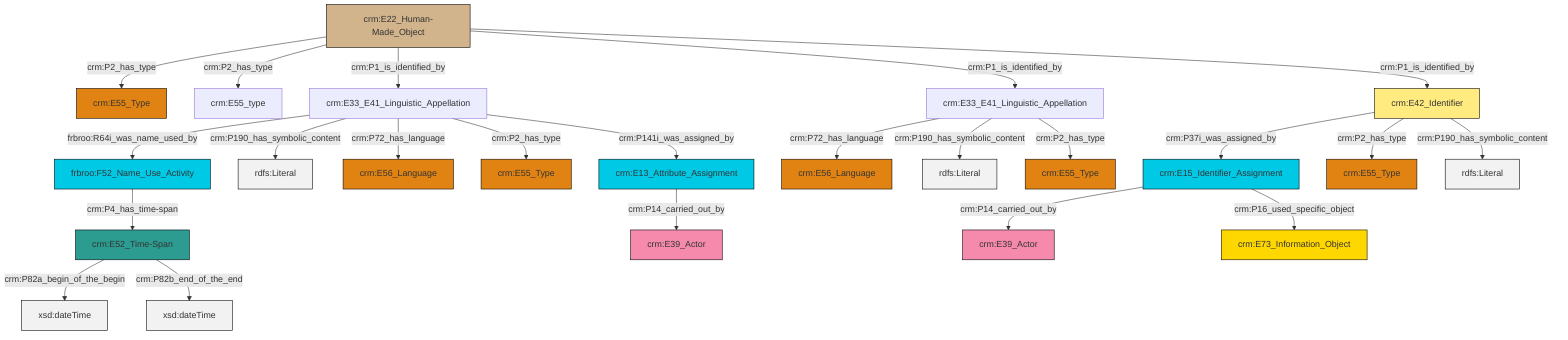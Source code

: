 graph TD
classDef Literal fill:#f2f2f2,stroke:#000000;
classDef CRM_Entity fill:#FFFFFF,stroke:#000000;
classDef Temporal_Entity fill:#00C9E6, stroke:#000000;
classDef Type fill:#E18312, stroke:#000000;
classDef Time-Span fill:#2C9C91, stroke:#000000;
classDef Appellation fill:#FFEB7F, stroke:#000000;
classDef Place fill:#008836, stroke:#000000;
classDef Persistent_Item fill:#B266B2, stroke:#000000;
classDef Conceptual_Object fill:#FFD700, stroke:#000000;
classDef Physical_Thing fill:#D2B48C, stroke:#000000;
classDef Actor fill:#f58aad, stroke:#000000;
classDef PC_Classes fill:#4ce600, stroke:#000000;
classDef Multi fill:#cccccc,stroke:#000000;

4["crm:E22_Human-Made_Object"]:::Physical_Thing -->|crm:P2_has_type| 5["crm:E55_Type"]:::Type
6["frbroo:F52_Name_Use_Activity"]:::Temporal_Entity -->|crm:P4_has_time-span| 7["crm:E52_Time-Span"]:::Time-Span
4["crm:E22_Human-Made_Object"]:::Physical_Thing -->|crm:P2_has_type| 8["crm:E55_type"]:::Default
12["crm:E33_E41_Linguistic_Appellation"]:::Default -->|crm:P72_has_language| 2["crm:E56_Language"]:::Type
12["crm:E33_E41_Linguistic_Appellation"]:::Default -->|crm:P190_has_symbolic_content| 14[rdfs:Literal]:::Literal
15["crm:E15_Identifier_Assignment"]:::Temporal_Entity -->|crm:P14_carried_out_by| 16["crm:E39_Actor"]:::Actor
4["crm:E22_Human-Made_Object"]:::Physical_Thing -->|crm:P1_is_identified_by| 19["crm:E33_E41_Linguistic_Appellation"]:::Default
19["crm:E33_E41_Linguistic_Appellation"]:::Default -->|frbroo:R64i_was_name_used_by| 6["frbroo:F52_Name_Use_Activity"]:::Temporal_Entity
12["crm:E33_E41_Linguistic_Appellation"]:::Default -->|crm:P2_has_type| 21["crm:E55_Type"]:::Type
19["crm:E33_E41_Linguistic_Appellation"]:::Default -->|crm:P190_has_symbolic_content| 25[rdfs:Literal]:::Literal
4["crm:E22_Human-Made_Object"]:::Physical_Thing -->|crm:P1_is_identified_by| 12["crm:E33_E41_Linguistic_Appellation"]:::Default
15["crm:E15_Identifier_Assignment"]:::Temporal_Entity -->|crm:P16_used_specific_object| 0["crm:E73_Information_Object"]:::Conceptual_Object
4["crm:E22_Human-Made_Object"]:::Physical_Thing -->|crm:P1_is_identified_by| 28["crm:E42_Identifier"]:::Appellation
28["crm:E42_Identifier"]:::Appellation -->|crm:P37i_was_assigned_by| 15["crm:E15_Identifier_Assignment"]:::Temporal_Entity
19["crm:E33_E41_Linguistic_Appellation"]:::Default -->|crm:P72_has_language| 30["crm:E56_Language"]:::Type
7["crm:E52_Time-Span"]:::Time-Span -->|crm:P82a_begin_of_the_begin| 33[xsd:dateTime]:::Literal
19["crm:E33_E41_Linguistic_Appellation"]:::Default -->|crm:P2_has_type| 34["crm:E55_Type"]:::Type
28["crm:E42_Identifier"]:::Appellation -->|crm:P2_has_type| 17["crm:E55_Type"]:::Type
28["crm:E42_Identifier"]:::Appellation -->|crm:P190_has_symbolic_content| 38[rdfs:Literal]:::Literal
7["crm:E52_Time-Span"]:::Time-Span -->|crm:P82b_end_of_the_end| 39[xsd:dateTime]:::Literal
10["crm:E13_Attribute_Assignment"]:::Temporal_Entity -->|crm:P14_carried_out_by| 26["crm:E39_Actor"]:::Actor
19["crm:E33_E41_Linguistic_Appellation"]:::Default -->|crm:P141i_was_assigned_by| 10["crm:E13_Attribute_Assignment"]:::Temporal_Entity